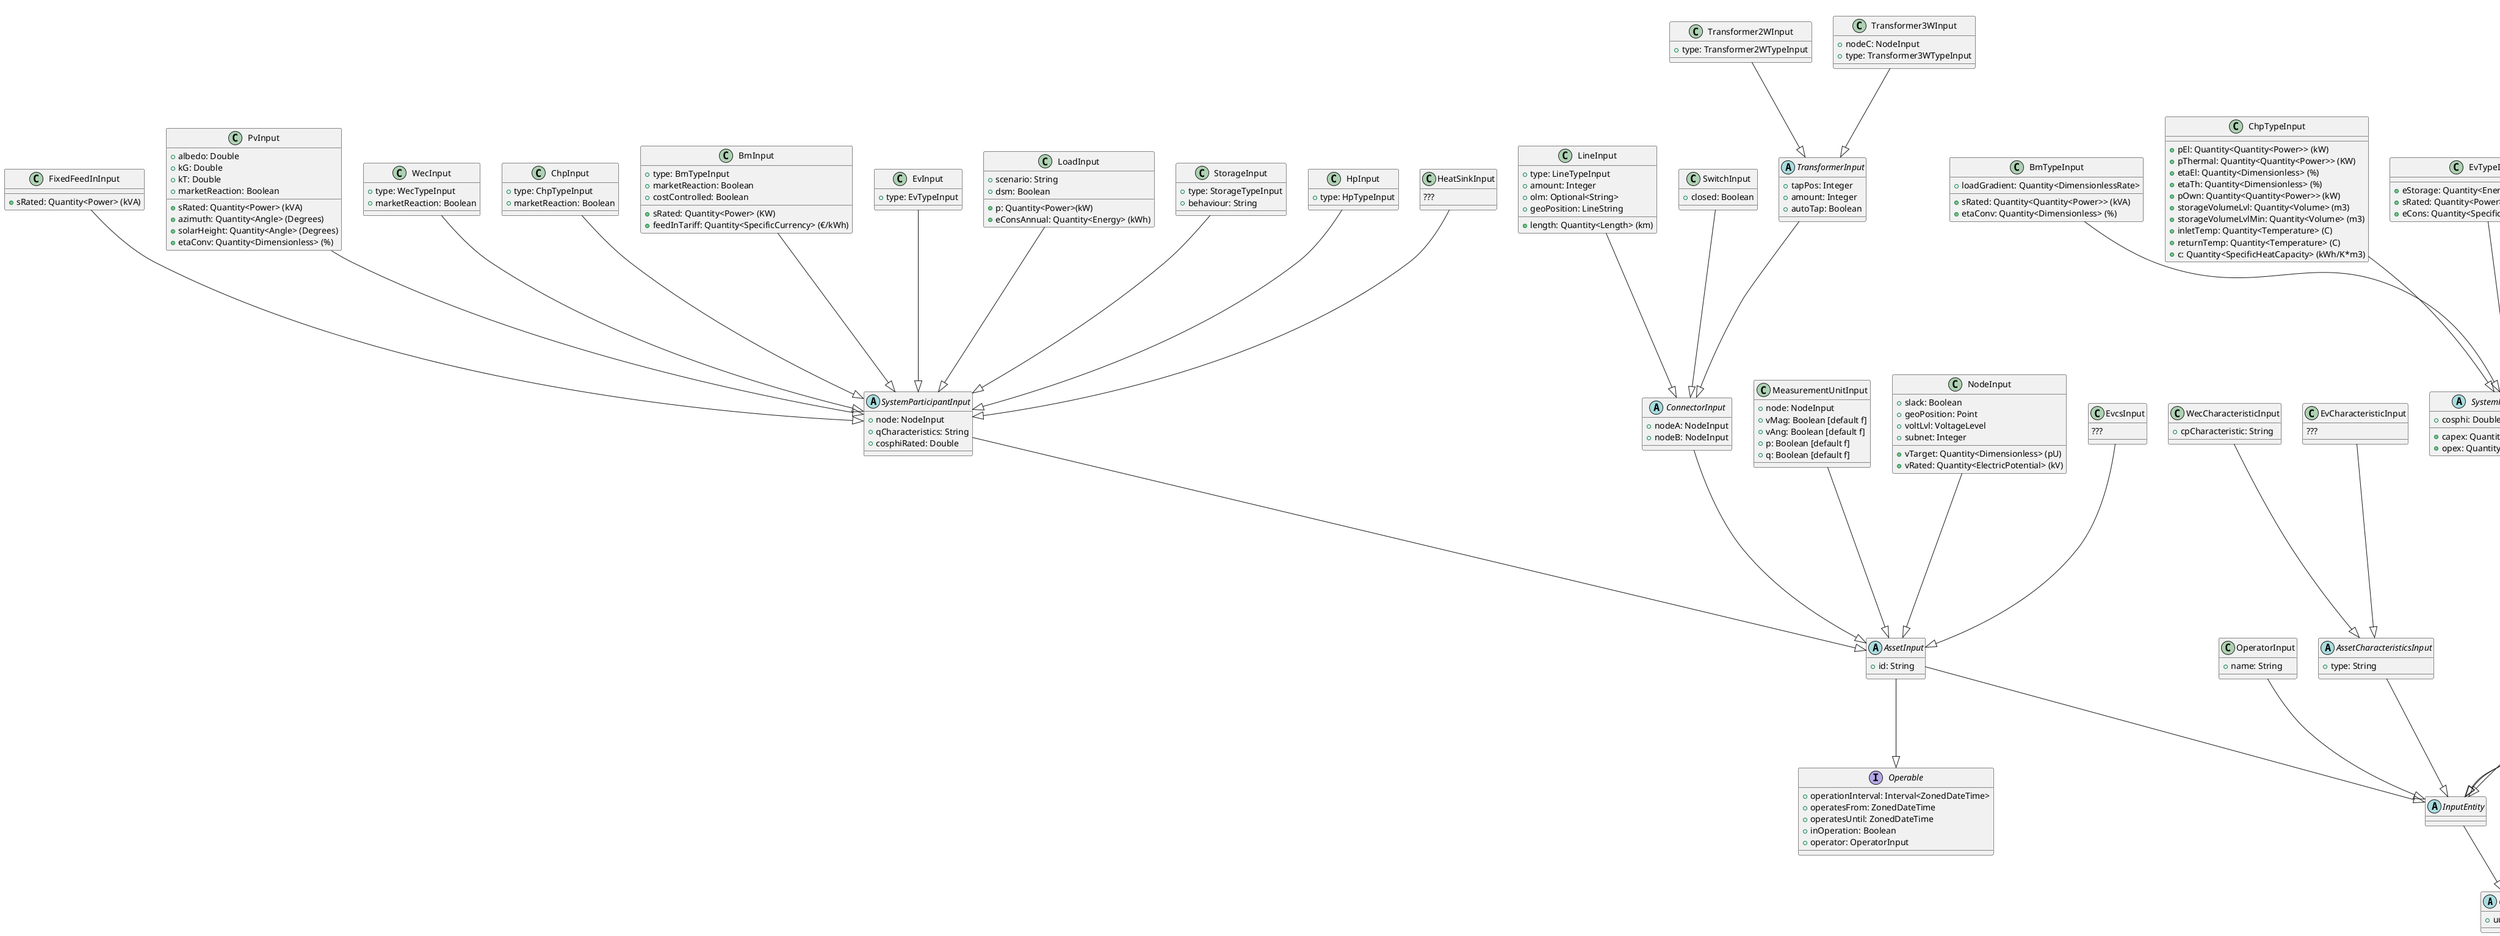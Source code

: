 @startuml

abstract Class UniqueEntity {
+ uuid: UUID
}

abstract Class InputEntity
InputEntity --|> UniqueEntity

Interface Operable {
+ operationInterval: Interval<ZonedDateTime>
+ operatesFrom: ZonedDateTime
+ operatesUntil: ZonedDateTime
+ inOperation: Boolean
+ operator: OperatorInput
}

abstract Class AssetInput {
+ id: String
}
AssetInput --|> InputEntity
AssetInput --|> Operable

abstract Class SystemParticipantInput {
+ node: NodeInput
+ qCharacteristics: String
+ cosphiRated: Double
}
SystemParticipantInput --|> AssetInput

Class OperatorInput {
+ name: String
}
OperatorInput --|> InputEntity

abstract Class ConnectorInput {
+ nodeA: NodeInput
+ nodeB: NodeInput
}
ConnectorInput --|> AssetInput

abstract Class AssetCharacteristicsInput {
+ type: String
}
AssetCharacteristicsInput --|> InputEntity

abstract Class AssetTypeInput {
+ id: String
}
AssetTypeInput --|> InputEntity

abstract Class SystemParticipantTypeInput {
+ capex: Quantity<Currency> (€)
+ opex: Quantity<SpecificCurrency> (€/?)
+ cosphi: Double
}
SystemParticipantTypeInput --|> AssetTypeInput



Class BmTypeInput {
   + sRated: Quantity<Quantity<Power>> (kVA)
   + etaConv: Quantity<Dimensionless> (%)
   + loadGradient: Quantity<DimensionlessRate>
}
BmTypeInput --|> SystemParticipantTypeInput

Class ChpTypeInput {
    + pEl: Quantity<Quantity<Power>> (kW)
    + pThermal: Quantity<Quantity<Power>> (KW)
    + etaEl: Quantity<Dimensionless> (%)
    + etaTh: Quantity<Dimensionless> (%)
    + pOwn: Quantity<Quantity<Power>> (kW)
    + storageVolumeLvl: Quantity<Volume> (m3)
    + storageVolumeLvlMin: Quantity<Volume> (m3)
    + inletTemp: Quantity<Temperature> (C)
    + returnTemp: Quantity<Temperature> (C)
    + c: Quantity<SpecificHeatCapacity> (kWh/K*m3)
 }
ChpTypeInput --|> SystemParticipantTypeInput

Class EvTypeInput {
    + eStorage: Quantity<Energy> (kWh)
    + sRated: Quantity<Power> (kW)
    + eCons: Quantity<SpecificEnergy> (kWh/km)
}
EvTypeInput --|> SystemParticipantTypeInput


Class HpTypeInput {
    + ethLosses: Quantity<ThermalConductance> (kW/K)
    + ethCapa: Quantity<Energy> (kWh)
    + pRated: Quantity<Power> (kW)
    + pThermal: Quantity<Power> (kW)
    + pEl: Quantity<Power> (kW)
}
HpTypeInput --|> SystemParticipantTypeInput


Class StorageTypeInput {
+ pRated: Quantity<Power> (kW)
+ pMin: Quantity<Power> (kW)
+ pMax: Quantity<Power> (kW)
+ eta: Quantity<Dimensionless> (%)
+ eStorage: Quantity<Energy> (kWh)
+ dod: Quantity<Dimensionless> (%)
+ lifeTime: Quantity<Time> (ms)
+ lifeCycle: Integer
}
StorageTypeInput --|> SystemParticipantTypeInput

Class WecTypeInput {
+ sRated: Quantity<Power> (kVA)
+ rotorArea: Quantity<Area> (m2)
+ hubHeight: Quantity<Length> (m)
+ etaConv: Quantity<Dimensionless> (%)
}
WecTypeInput --|> SystemParticipantTypeInput


Class LineTypeInput {
+ r: Quantity<SpecificResistance> (Ohm/km)
+ x: Quantity<SpecificResistance> (Ohm/km)
+ g: Quantity<SpecificConductance> (µS/km)
+ b: Quantity<SpecificConductance> (µS/km)
+ iMax: Quantity<ElectricCurrent> (A)
+ vRated: Quantity<ElectricPotential> (V)
+ olmChar: Optional<String>
}
LineTypeInput --|> AssetTypeInput

Class Transformer2WTypeInput {
+ sRated: Quantity<Power> (MVA)
+ vRatedA: Quantity<ElectricPotential> (kV)
+ vRatedB: Quantity<ElectricPotential> (kV)
+ rSc: Quantity<ElectricalResistance> (Ohm)
+ xSc: Quantity<ElectricalResistance> (Ohm)
+ gM: Quantity<ElectricalConductance> (nS)
+ bM: Quantity<ElectricalConductance> (nS)
+ dV: Quantity<Dimensionless> (%)
+ dPhi: Quantity<Angle> (Degrees)
+ tapSide: Boolean
+ tapNeutr: Integer
+ tapMin: Integer
+ tapMax: Integer
}
Transformer2WTypeInput --|> AssetTypeInput

Class Transformer3WTypeInput {
+ vRatedA: Quantity<ElectricPotential> (kV)
+ vRatedB: Quantity<ElectricPotential> (kV)
+ vRatedC: Quantity<ElectricPotential> (kV)
+ rScA: Quantity<ElectricalResistance> (Ohm)
+ rScB: Quantity<ElectricalResistance> (Ohm)
+ rScC: Quantity<ElectricalResistance> (Ohm)
+ xScA: Quantity<ElectricalResistance> (Ohm)
+ xScB: Quantity<ElectricalResistance> (Ohm)
+ xScC: Quantity<ElectricalResistance> (Ohm)
+ gM: Quantity<ElectricalConductance> (nS)
+ bM: Quantity<ElectricalConductance> (nS)
+ sRatedA: Quantity<Power> (MVA)
+ sRatedB: Quantity<Power> (MVA)
+ sRatedC: Quantity<Power> (MVA)
+ dV: Quantity<Dimensionless> (%)
+ dPhi: Quantity<Angle> (Degrees)
+ tapNeutr: Integer
+ tapMin: Integer
+ tapMax: Integer
}
Transformer3WTypeInput --|> AssetTypeInput


Class WecCharacteristicInput {
+ cpCharacteristic: String
}
WecCharacteristicInput --|> AssetCharacteristicsInput

Class EvCharacteristicInput {
 ???
}
EvCharacteristicInput --|> AssetCharacteristicsInput


Class RandomLoadParameter {
+ quarterHour: Integer
+ kWd: Double
+ kSa: Double
+ kSu: Double
+ myWd: Double
+ mySa: Double
+ mySu: Double
+ sigmaWd: Double
+ sigmaSa: Double
+ sigmaSu: Double
}
RandomLoadParameter --|> InputEntity




Class FixedFeedInInput {
+ sRated: Quantity<Power> (kVA)
}
FixedFeedInInput --|> SystemParticipantInput

Class PvInput {
+ sRated: Quantity<Power> (kVA)
+ azimuth: Quantity<Angle> (Degrees)
+ solarHeight: Quantity<Angle> (Degrees)
+ etaConv: Quantity<Dimensionless> (%)
+ albedo: Double
+ kG: Double
+ kT: Double
+ marketReaction: Boolean
}
PvInput --|> SystemParticipantInput

Class WecInput {
+ type: WecTypeInput
+ marketReaction: Boolean
}
WecInput --|> SystemParticipantInput

Class ChpInput {
+ type: ChpTypeInput
+ marketReaction: Boolean
}
ChpInput --|> SystemParticipantInput

Class BmInput {
+ type: BmTypeInput
+ sRated: Quantity<Power> (KW)
+ feedInTariff: Quantity<SpecificCurrency> (€/kWh)
+ marketReaction: Boolean
+ costControlled: Boolean
}
BmInput --|> SystemParticipantInput

Class EvInput {
+ type: EvTypeInput
}
EvInput --|> SystemParticipantInput

Class LoadInput {
+ scenario: String
+ p: Quantity<Power>(kW)
+ eConsAnnual: Quantity<Energy> (kWh)
+ dsm: Boolean
}
LoadInput --|> SystemParticipantInput

Class StorageInput {
+ type: StorageTypeInput
+ behaviour: String
}
StorageInput --|> SystemParticipantInput

Class HpInput {
+ type: HpTypeInput
}
HpInput --|> SystemParticipantInput

Class HeatSinkInput {
???
}
HeatSinkInput --|> SystemParticipantInput


Class MeasurementUnitInput {
+ node: NodeInput
+ vMag: Boolean [default f]
+ vAng: Boolean [default f]
+ p: Boolean [default f]
+ q: Boolean [default f]
}
MeasurementUnitInput --|> AssetInput

Class NodeInput {
+ vTarget: Quantity<Dimensionless> (pU)
+ vRated: Quantity<ElectricPotential> (kV)
+ slack: Boolean
+ geoPosition: Point
+ voltLvl: VoltageLevel
+ subnet: Integer
}
NodeInput --|> AssetInput

Class EvcsInput {
???
}
EvcsInput --|> AssetInput


Class LineInput {
+ type: LineTypeInput
+ length: Quantity<Length> (km)
+ amount: Integer
+ olm: Optional<String>
+ geoPosition: LineString
}
LineInput --|> ConnectorInput

Class SwitchInput {
+ closed: Boolean
}
SwitchInput --|> ConnectorInput

abstract TransformerInput {
+ tapPos: Integer
+ amount: Integer
+ autoTap: Boolean
}
TransformerInput --|> ConnectorInput

Class Transformer2WInput {
+ type: Transformer2WTypeInput
}
Transformer2WInput --|> TransformerInput

Class Transformer3WInput {
+ nodeC: NodeInput
+ type: Transformer3WTypeInput
}
Transformer3WInput --|> TransformerInput

abstract Class GraphicInput {
+ graphicLayer: String
+ path: LineString
}
GraphicInput --|> InputEntity

Class NodeGraphicInput {
+ node: NodeInput
+ point: Point
}
NodeGraphicInput --|> GraphicInput

Class LineGraphicInput {
+ line: LineInput
}
LineGraphicInput --|> GraphicInput

Interface Value

abstract Class TimeBasedValue<T extends Value>{
+ time: ZonedDateTime
+ getValue(): T
}
TimeBasedValue --|> UniqueEntity

Class PowerValue {
+ p: Quantity<Power> (kW)
+ q: Quantity<Power> (kVA)
}
PowerValue --|> Value

Class WholesalePriceValue {
+ price: SpecificCurrency
}
WholesalePriceValue --|> Value

Interface LoadProfileType {
}

enum PowerSystemLoadProfileType {
BL_H
G0_A
G0_M
...
}
PowerSystemLoadProfileType --|> LoadProfileType

Interface VoltageLevel {
}

enum GermanVoltageLevel {
HoeS,
HS,
MS,
NS
}
GermanVoltageLevel --|> VoltageLevel

Interface TimeSeries<T extends Value> {
+ TimeBasedValue<T> getTimeBasedValue(ZonedDateTime)
+ T getValue(ZonedDateTime)
}

Interface IndividualTimeSeries<T extends Value> {
+ timeToTimeBasedValue:HashMap<ZonedDateTime, TimeBasedValue<T>>
+ add(ZonedDateTime, T): void
+ add(TimeBasedValue<T>): void
}
IndividualTimeSeries --|> TimeSeries

Interface RepetitiveTimeSeries<T extends Value> {
+ calc(ZonedDateTime): T
}
RepetitiveTimeSeries --|> TimeSeries

Class LoadProfileInput {
+ profile: LoadProfileType
}
LoadProfileInput --|> RepetitiveTimeSeries
LoadProfileInput --> LoadProfileType

@enduml
